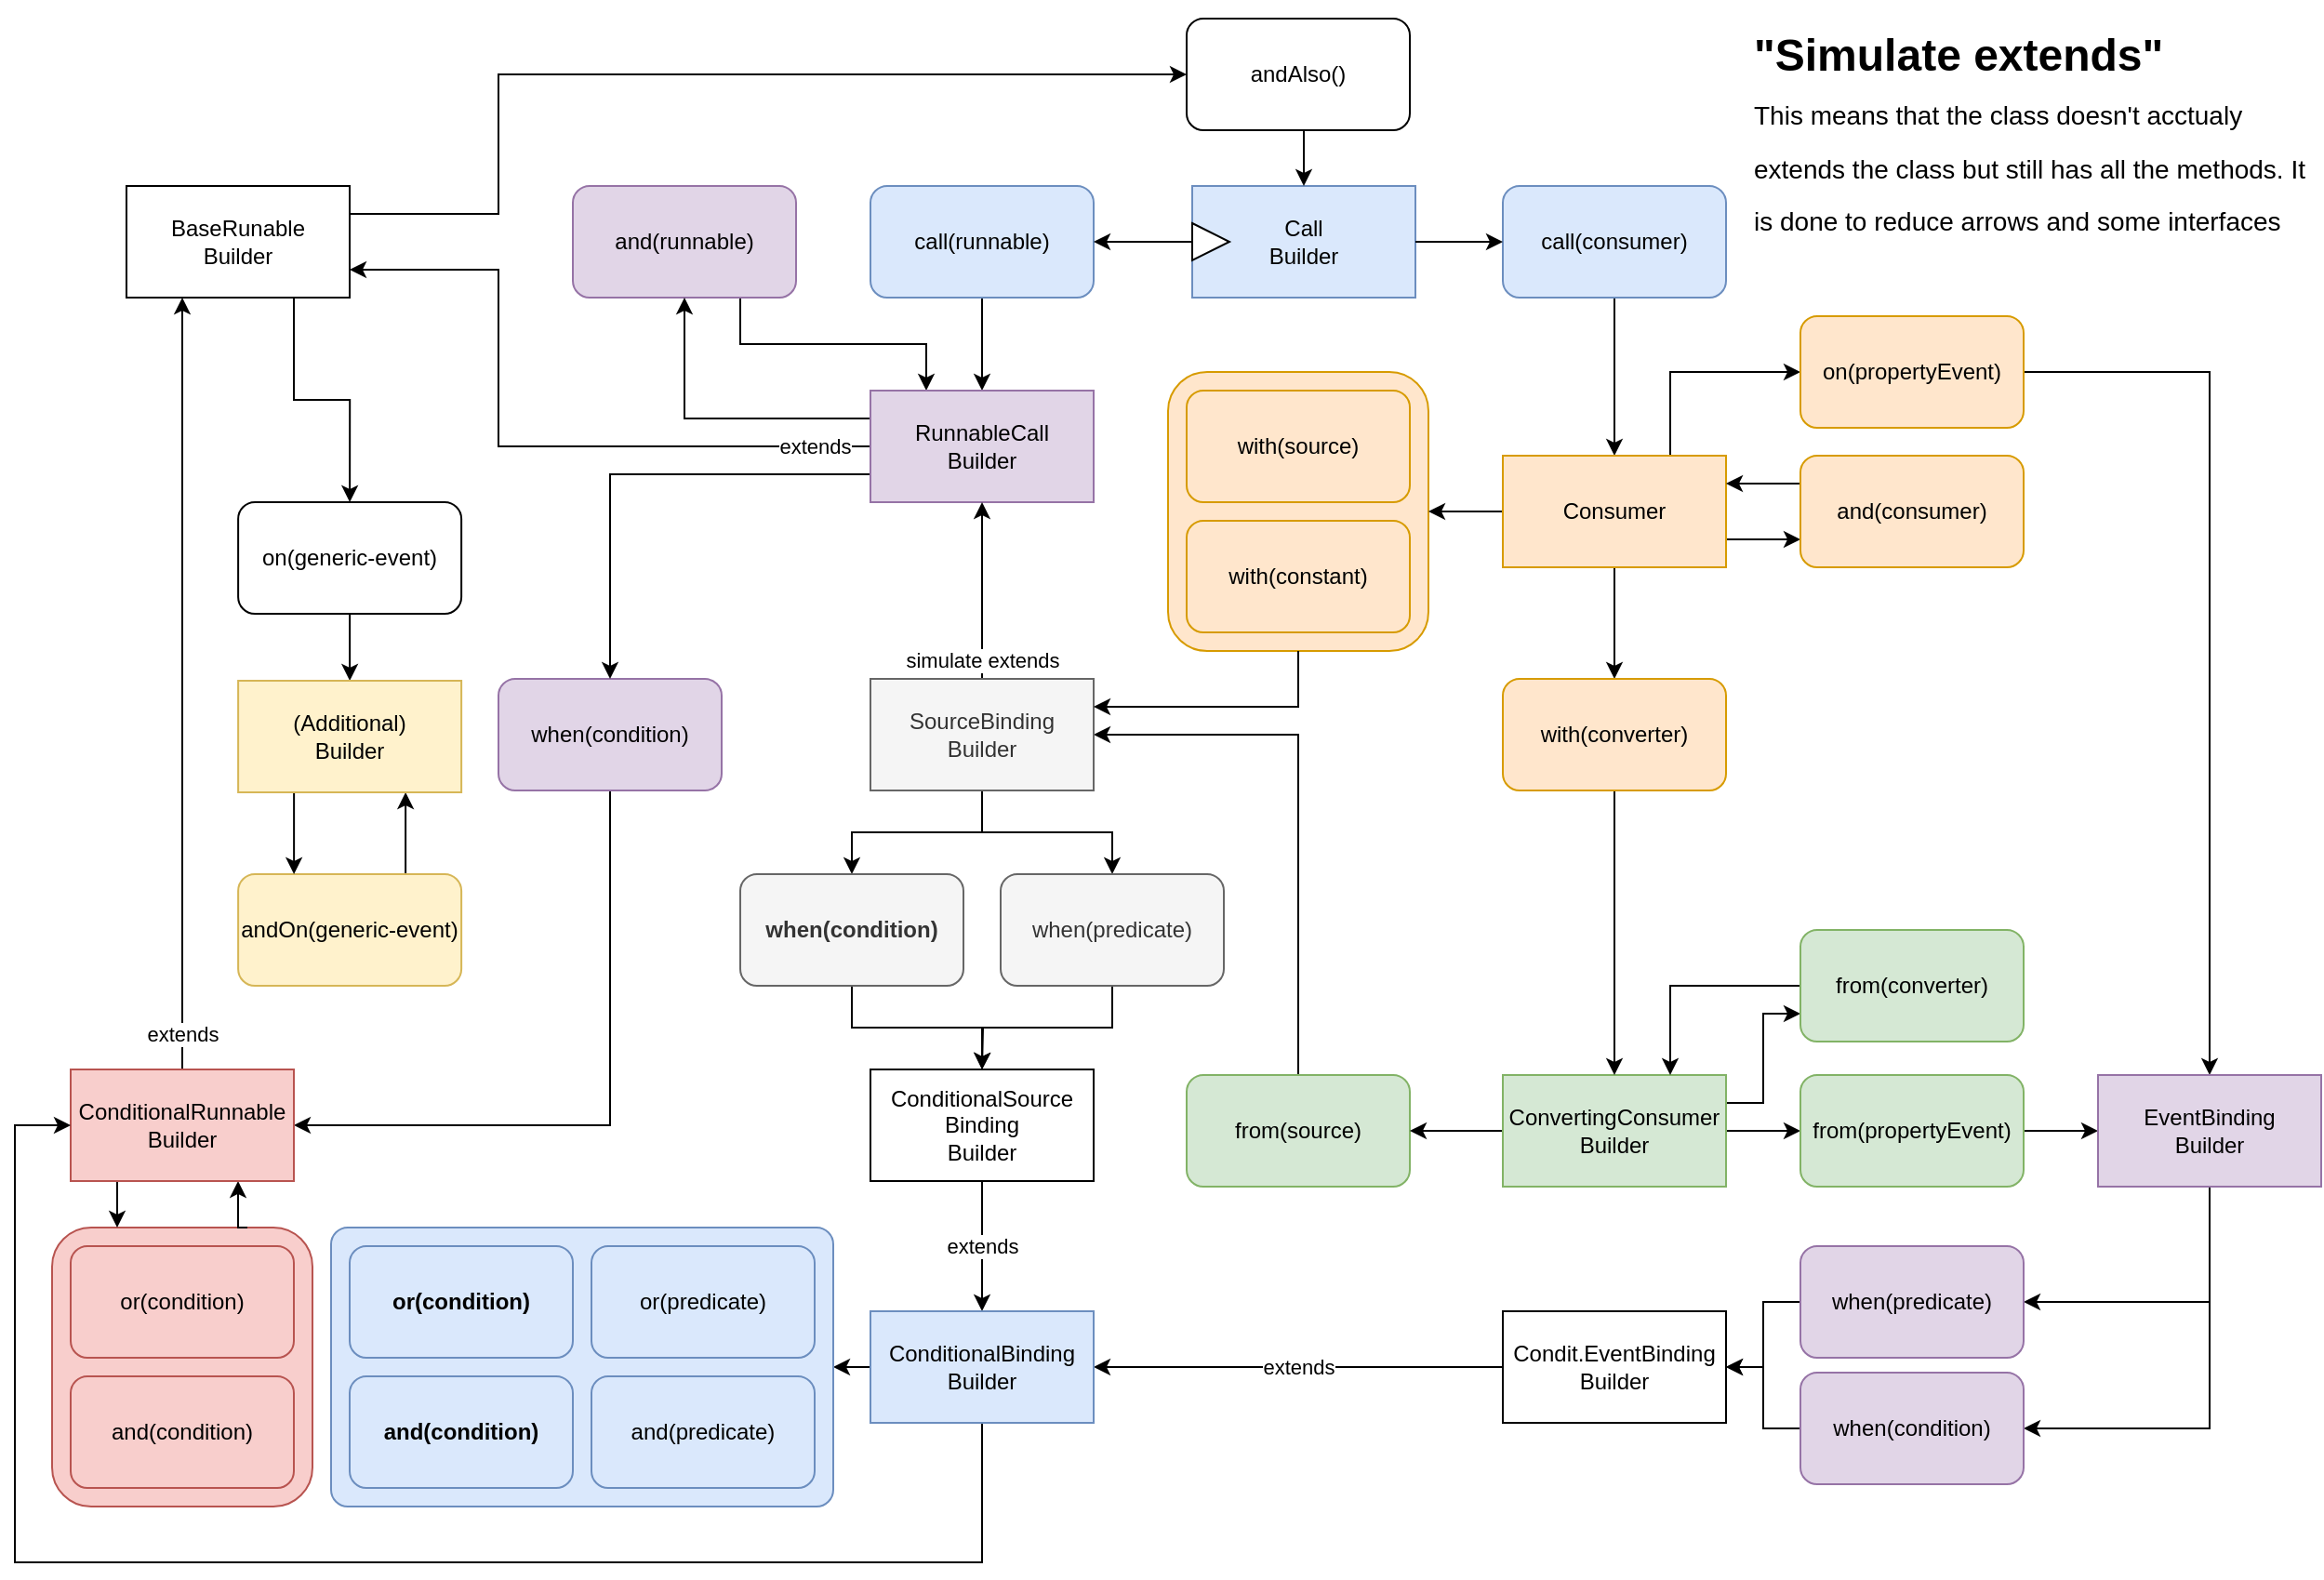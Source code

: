 <mxfile version="14.9.6" type="device"><diagram id="5MixZPjT1TOE63bzKLq1" name="Page-1"><mxGraphModel dx="2249" dy="942" grid="1" gridSize="10" guides="1" tooltips="1" connect="1" arrows="1" fold="1" page="1" pageScale="1" pageWidth="827" pageHeight="1169" background="none" math="0" shadow="0"><root><mxCell id="0"/><mxCell id="1" parent="0"/><mxCell id="UxgVuYauyWrYWwX7lSgW-103" value="Call&lt;br&gt;Builder" style="rounded=0;whiteSpace=wrap;html=1;fillColor=#dae8fc;strokeColor=#6c8ebf;" parent="1" vertex="1"><mxGeometry x="623" y="290" width="120" height="60" as="geometry"/></mxCell><mxCell id="UxgVuYauyWrYWwX7lSgW-108" style="edgeStyle=orthogonalEdgeStyle;curved=1;rounded=0;orthogonalLoop=1;jettySize=auto;html=1;exitX=0.5;exitY=1;exitDx=0;exitDy=0;entryX=0.5;entryY=0;entryDx=0;entryDy=0;" parent="1" source="UxgVuYauyWrYWwX7lSgW-46" target="UxgVuYauyWrYWwX7lSgW-107" edge="1"><mxGeometry relative="1" as="geometry"/></mxCell><mxCell id="UxgVuYauyWrYWwX7lSgW-46" value="call(consumer)" style="rounded=1;whiteSpace=wrap;html=1;fillColor=#dae8fc;strokeColor=#6c8ebf;" parent="1" vertex="1"><mxGeometry x="790" y="290" width="120" height="60" as="geometry"/></mxCell><mxCell id="UxgVuYauyWrYWwX7lSgW-208" style="edgeStyle=orthogonalEdgeStyle;rounded=0;orthogonalLoop=1;jettySize=auto;html=1;exitX=0.5;exitY=1;exitDx=0;exitDy=0;entryX=1;entryY=0.5;entryDx=0;entryDy=0;" parent="1" source="UxgVuYauyWrYWwX7lSgW-49" target="UxgVuYauyWrYWwX7lSgW-203" edge="1"><mxGeometry relative="1" as="geometry"><Array as="points"><mxPoint x="310" y="795"/></Array></mxGeometry></mxCell><mxCell id="UxgVuYauyWrYWwX7lSgW-49" value="when(condition)" style="rounded=1;whiteSpace=wrap;html=1;fillColor=#e1d5e7;strokeColor=#9673a6;" parent="1" vertex="1"><mxGeometry x="250" y="555" width="120" height="60" as="geometry"/></mxCell><mxCell id="UxgVuYauyWrYWwX7lSgW-147" style="edgeStyle=orthogonalEdgeStyle;curved=1;rounded=0;orthogonalLoop=1;jettySize=auto;html=1;exitX=0.5;exitY=1;exitDx=0;exitDy=0;entryX=0.5;entryY=0;entryDx=0;entryDy=0;" parent="1" source="UxgVuYauyWrYWwX7lSgW-51" target="UxgVuYauyWrYWwX7lSgW-145" edge="1"><mxGeometry relative="1" as="geometry"/></mxCell><mxCell id="UxgVuYauyWrYWwX7lSgW-51" value="on(generic-event)" style="rounded=1;whiteSpace=wrap;html=1;" parent="1" vertex="1"><mxGeometry x="110.06" y="460" width="120" height="60" as="geometry"/></mxCell><mxCell id="UxgVuYauyWrYWwX7lSgW-152" style="edgeStyle=orthogonalEdgeStyle;curved=1;rounded=0;orthogonalLoop=1;jettySize=auto;html=1;exitX=0.5;exitY=1;exitDx=0;exitDy=0;" parent="1" source="UxgVuYauyWrYWwX7lSgW-56" target="UxgVuYauyWrYWwX7lSgW-94" edge="1"><mxGeometry relative="1" as="geometry"/></mxCell><mxCell id="UxgVuYauyWrYWwX7lSgW-56" value="call(runnable)" style="rounded=1;whiteSpace=wrap;html=1;fillColor=#dae8fc;strokeColor=#6c8ebf;" parent="1" vertex="1"><mxGeometry x="450" y="290" width="120" height="60" as="geometry"/></mxCell><mxCell id="KfWSCny_-O3XW7ym5hlN-6" style="edgeStyle=orthogonalEdgeStyle;rounded=0;orthogonalLoop=1;jettySize=auto;html=1;exitX=0.75;exitY=1;exitDx=0;exitDy=0;entryX=0.25;entryY=0;entryDx=0;entryDy=0;" parent="1" source="UxgVuYauyWrYWwX7lSgW-63" target="UxgVuYauyWrYWwX7lSgW-94" edge="1"><mxGeometry relative="1" as="geometry"><Array as="points"><mxPoint x="380" y="375"/><mxPoint x="480" y="375"/></Array></mxGeometry></mxCell><mxCell id="UxgVuYauyWrYWwX7lSgW-63" value="and(runnable)" style="rounded=1;whiteSpace=wrap;html=1;fillColor=#e1d5e7;strokeColor=#9673a6;" parent="1" vertex="1"><mxGeometry x="290" y="290" width="120" height="60" as="geometry"/></mxCell><mxCell id="UxgVuYauyWrYWwX7lSgW-149" style="edgeStyle=orthogonalEdgeStyle;curved=1;rounded=0;orthogonalLoop=1;jettySize=auto;html=1;exitX=0.75;exitY=0;exitDx=0;exitDy=0;entryX=0.75;entryY=1;entryDx=0;entryDy=0;" parent="1" source="UxgVuYauyWrYWwX7lSgW-65" target="UxgVuYauyWrYWwX7lSgW-145" edge="1"><mxGeometry relative="1" as="geometry"/></mxCell><mxCell id="UxgVuYauyWrYWwX7lSgW-65" value="andOn(generic-event)" style="rounded=1;whiteSpace=wrap;html=1;fillColor=#fff2cc;strokeColor=#d6b656;" parent="1" vertex="1"><mxGeometry x="110.06" y="660" width="120" height="60" as="geometry"/></mxCell><mxCell id="UxgVuYauyWrYWwX7lSgW-66" value="" style="group;" parent="1" vertex="1" connectable="0"><mxGeometry x="10.0" y="850" width="140" height="150" as="geometry"/></mxCell><mxCell id="UxgVuYauyWrYWwX7lSgW-67" value="" style="rounded=1;whiteSpace=wrap;html=1;fillColor=#f8cecc;strokeColor=#b85450;" parent="UxgVuYauyWrYWwX7lSgW-66" vertex="1"><mxGeometry width="140" height="150" as="geometry"/></mxCell><mxCell id="UxgVuYauyWrYWwX7lSgW-68" value="and(condition)" style="rounded=1;whiteSpace=wrap;html=1;fillColor=#f8cecc;strokeColor=#b85450;" parent="UxgVuYauyWrYWwX7lSgW-66" vertex="1"><mxGeometry x="10" y="80" width="120" height="60" as="geometry"/></mxCell><mxCell id="UxgVuYauyWrYWwX7lSgW-69" value="or(condition)" style="rounded=1;whiteSpace=wrap;html=1;fillColor=#f8cecc;strokeColor=#b85450;" parent="UxgVuYauyWrYWwX7lSgW-66" vertex="1"><mxGeometry x="10" y="10" width="120" height="60" as="geometry"/></mxCell><mxCell id="UxgVuYauyWrYWwX7lSgW-71" value="" style="triangle;whiteSpace=wrap;html=1;" parent="1" vertex="1"><mxGeometry x="623" y="310" width="20" height="20" as="geometry"/></mxCell><mxCell id="UxgVuYauyWrYWwX7lSgW-174" style="edgeStyle=orthogonalEdgeStyle;rounded=0;orthogonalLoop=1;jettySize=auto;html=1;exitX=0.5;exitY=0;exitDx=0;exitDy=0;entryX=1;entryY=0.5;entryDx=0;entryDy=0;" parent="1" source="UxgVuYauyWrYWwX7lSgW-84" target="UxgVuYauyWrYWwX7lSgW-172" edge="1"><mxGeometry relative="1" as="geometry"/></mxCell><mxCell id="UxgVuYauyWrYWwX7lSgW-84" value="from(source)" style="rounded=1;whiteSpace=wrap;html=1;fillColor=#d5e8d4;strokeColor=#82b366;" parent="1" vertex="1"><mxGeometry x="620" y="768" width="120" height="60" as="geometry"/></mxCell><mxCell id="UxgVuYauyWrYWwX7lSgW-85" value="" style="group;" parent="1" vertex="1" connectable="0"><mxGeometry x="610" y="390" width="140" height="150" as="geometry"/></mxCell><mxCell id="UxgVuYauyWrYWwX7lSgW-86" value="" style="rounded=1;whiteSpace=wrap;html=1;fillColor=#ffe6cc;strokeColor=#d79b00;" parent="UxgVuYauyWrYWwX7lSgW-85" vertex="1"><mxGeometry width="140" height="150" as="geometry"/></mxCell><mxCell id="UxgVuYauyWrYWwX7lSgW-87" value="with(source)" style="rounded=1;whiteSpace=wrap;html=1;fillColor=#ffe6cc;strokeColor=#d79b00;" parent="UxgVuYauyWrYWwX7lSgW-85" vertex="1"><mxGeometry x="10" y="10" width="120" height="60" as="geometry"/></mxCell><mxCell id="UxgVuYauyWrYWwX7lSgW-88" value="with(constant)" style="rounded=1;whiteSpace=wrap;html=1;fillColor=#ffe6cc;strokeColor=#d79b00;" parent="UxgVuYauyWrYWwX7lSgW-85" vertex="1"><mxGeometry x="10" y="80" width="120" height="60" as="geometry"/></mxCell><mxCell id="UxgVuYauyWrYWwX7lSgW-204" value="extends" style="edgeStyle=orthogonalEdgeStyle;rounded=0;orthogonalLoop=1;jettySize=auto;html=1;exitX=0;exitY=0.5;exitDx=0;exitDy=0;entryX=1;entryY=0.75;entryDx=0;entryDy=0;" parent="1" source="UxgVuYauyWrYWwX7lSgW-94" target="UxgVuYauyWrYWwX7lSgW-196" edge="1"><mxGeometry x="-0.84" relative="1" as="geometry"><Array as="points"><mxPoint x="250" y="430"/><mxPoint x="250" y="335"/></Array><mxPoint as="offset"/></mxGeometry></mxCell><mxCell id="UxgVuYauyWrYWwX7lSgW-207" style="edgeStyle=orthogonalEdgeStyle;rounded=0;orthogonalLoop=1;jettySize=auto;html=1;exitX=0;exitY=0.75;exitDx=0;exitDy=0;" parent="1" source="UxgVuYauyWrYWwX7lSgW-94" target="UxgVuYauyWrYWwX7lSgW-49" edge="1"><mxGeometry relative="1" as="geometry"/></mxCell><mxCell id="KfWSCny_-O3XW7ym5hlN-5" style="edgeStyle=orthogonalEdgeStyle;rounded=0;orthogonalLoop=1;jettySize=auto;html=1;exitX=0;exitY=0.25;exitDx=0;exitDy=0;entryX=0.5;entryY=1;entryDx=0;entryDy=0;" parent="1" source="UxgVuYauyWrYWwX7lSgW-94" target="UxgVuYauyWrYWwX7lSgW-63" edge="1"><mxGeometry relative="1" as="geometry"/></mxCell><mxCell id="UxgVuYauyWrYWwX7lSgW-94" value="RunnableCall&lt;br&gt;Builder" style="rounded=0;whiteSpace=wrap;html=1;fillColor=#e1d5e7;strokeColor=#9673a6;" parent="1" vertex="1"><mxGeometry x="450" y="400" width="120" height="60" as="geometry"/></mxCell><mxCell id="UxgVuYauyWrYWwX7lSgW-104" style="edgeStyle=orthogonalEdgeStyle;curved=1;rounded=0;orthogonalLoop=1;jettySize=auto;html=1;exitX=0;exitY=0.5;exitDx=0;exitDy=0;entryX=1;entryY=0.5;entryDx=0;entryDy=0;" parent="1" source="UxgVuYauyWrYWwX7lSgW-103" target="UxgVuYauyWrYWwX7lSgW-56" edge="1"><mxGeometry relative="1" as="geometry"/></mxCell><mxCell id="UxgVuYauyWrYWwX7lSgW-105" style="edgeStyle=orthogonalEdgeStyle;curved=1;rounded=0;orthogonalLoop=1;jettySize=auto;html=1;exitX=1;exitY=0.5;exitDx=0;exitDy=0;" parent="1" source="UxgVuYauyWrYWwX7lSgW-103" target="UxgVuYauyWrYWwX7lSgW-46" edge="1"><mxGeometry relative="1" as="geometry"/></mxCell><mxCell id="UxgVuYauyWrYWwX7lSgW-109" style="edgeStyle=orthogonalEdgeStyle;curved=1;rounded=0;orthogonalLoop=1;jettySize=auto;html=1;exitX=0.5;exitY=1;exitDx=0;exitDy=0;entryX=0.5;entryY=0;entryDx=0;entryDy=0;" parent="1" source="UxgVuYauyWrYWwX7lSgW-107" target="UxgVuYauyWrYWwX7lSgW-77" edge="1"><mxGeometry relative="1" as="geometry"><mxPoint x="850" y="555" as="targetPoint"/></mxGeometry></mxCell><mxCell id="UxgVuYauyWrYWwX7lSgW-167" style="edgeStyle=orthogonalEdgeStyle;rounded=0;orthogonalLoop=1;jettySize=auto;html=1;exitX=0;exitY=0.5;exitDx=0;exitDy=0;entryX=1;entryY=0.5;entryDx=0;entryDy=0;" parent="1" source="UxgVuYauyWrYWwX7lSgW-107" target="UxgVuYauyWrYWwX7lSgW-86" edge="1"><mxGeometry relative="1" as="geometry"/></mxCell><mxCell id="KfWSCny_-O3XW7ym5hlN-2" style="edgeStyle=orthogonalEdgeStyle;rounded=0;orthogonalLoop=1;jettySize=auto;html=1;exitX=1;exitY=0.75;exitDx=0;exitDy=0;entryX=0;entryY=0.75;entryDx=0;entryDy=0;" parent="1" source="UxgVuYauyWrYWwX7lSgW-107" target="KfWSCny_-O3XW7ym5hlN-1" edge="1"><mxGeometry relative="1" as="geometry"/></mxCell><mxCell id="KfWSCny_-O3XW7ym5hlN-4" style="edgeStyle=orthogonalEdgeStyle;rounded=0;orthogonalLoop=1;jettySize=auto;html=1;exitX=0.75;exitY=0;exitDx=0;exitDy=0;entryX=0;entryY=0.5;entryDx=0;entryDy=0;" parent="1" source="UxgVuYauyWrYWwX7lSgW-107" target="UxgVuYauyWrYWwX7lSgW-181" edge="1"><mxGeometry relative="1" as="geometry"><Array as="points"><mxPoint x="880" y="390"/></Array></mxGeometry></mxCell><mxCell id="UxgVuYauyWrYWwX7lSgW-107" value="Consumer" style="rounded=0;whiteSpace=wrap;html=1;fillColor=#ffe6cc;strokeColor=#d79b00;" parent="1" vertex="1"><mxGeometry x="790" y="435" width="120" height="60" as="geometry"/></mxCell><mxCell id="UxgVuYauyWrYWwX7lSgW-130" style="edgeStyle=orthogonalEdgeStyle;curved=1;rounded=0;orthogonalLoop=1;jettySize=auto;html=1;exitX=0;exitY=0.5;exitDx=0;exitDy=0;entryX=1;entryY=0.5;entryDx=0;entryDy=0;" parent="1" source="UxgVuYauyWrYWwX7lSgW-113" target="UxgVuYauyWrYWwX7lSgW-84" edge="1"><mxGeometry relative="1" as="geometry"/></mxCell><mxCell id="UxgVuYauyWrYWwX7lSgW-185" style="edgeStyle=orthogonalEdgeStyle;rounded=0;orthogonalLoop=1;jettySize=auto;html=1;exitX=1;exitY=0.5;exitDx=0;exitDy=0;entryX=0;entryY=0.5;entryDx=0;entryDy=0;" parent="1" source="UxgVuYauyWrYWwX7lSgW-113" target="UxgVuYauyWrYWwX7lSgW-184" edge="1"><mxGeometry relative="1" as="geometry"/></mxCell><mxCell id="RtL8XKY_woXkQIzj7EKq-21" style="edgeStyle=orthogonalEdgeStyle;rounded=0;orthogonalLoop=1;jettySize=auto;html=1;exitX=1;exitY=0.25;exitDx=0;exitDy=0;entryX=0;entryY=0.75;entryDx=0;entryDy=0;" parent="1" source="UxgVuYauyWrYWwX7lSgW-113" target="RtL8XKY_woXkQIzj7EKq-20" edge="1"><mxGeometry relative="1" as="geometry"/></mxCell><mxCell id="UxgVuYauyWrYWwX7lSgW-113" value="ConvertingConsumer&lt;br&gt;Builder" style="rounded=0;whiteSpace=wrap;html=1;fillColor=#d5e8d4;strokeColor=#82b366;" parent="1" vertex="1"><mxGeometry x="790" y="768" width="120" height="60" as="geometry"/></mxCell><mxCell id="UxgVuYauyWrYWwX7lSgW-201" style="edgeStyle=orthogonalEdgeStyle;rounded=0;orthogonalLoop=1;jettySize=auto;html=1;exitX=0.5;exitY=1;exitDx=0;exitDy=0;entryX=0.5;entryY=0;entryDx=0;entryDy=0;" parent="1" source="UxgVuYauyWrYWwX7lSgW-126" target="UxgVuYauyWrYWwX7lSgW-103" edge="1"><mxGeometry relative="1" as="geometry"/></mxCell><mxCell id="UxgVuYauyWrYWwX7lSgW-126" value="andAlso()" style="rounded=1;whiteSpace=wrap;html=1;" parent="1" vertex="1"><mxGeometry x="620" y="200" width="120" height="60" as="geometry"/></mxCell><mxCell id="UxgVuYauyWrYWwX7lSgW-163" style="edgeStyle=orthogonalEdgeStyle;rounded=0;orthogonalLoop=1;jettySize=auto;html=1;exitX=0.25;exitY=1;exitDx=0;exitDy=0;entryX=0.25;entryY=0;entryDx=0;entryDy=0;" parent="1" source="UxgVuYauyWrYWwX7lSgW-203" target="UxgVuYauyWrYWwX7lSgW-67" edge="1"><mxGeometry relative="1" as="geometry"><mxPoint x="65" y="835" as="sourcePoint"/></mxGeometry></mxCell><mxCell id="UxgVuYauyWrYWwX7lSgW-148" style="edgeStyle=orthogonalEdgeStyle;curved=1;rounded=0;orthogonalLoop=1;jettySize=auto;html=1;exitX=0.25;exitY=1;exitDx=0;exitDy=0;entryX=0.25;entryY=0;entryDx=0;entryDy=0;" parent="1" source="UxgVuYauyWrYWwX7lSgW-145" target="UxgVuYauyWrYWwX7lSgW-65" edge="1"><mxGeometry relative="1" as="geometry"/></mxCell><mxCell id="UxgVuYauyWrYWwX7lSgW-145" value="(Additional)&lt;br&gt;Builder" style="rounded=0;whiteSpace=wrap;html=1;fillColor=#fff2cc;strokeColor=#d6b656;" parent="1" vertex="1"><mxGeometry x="110.06" y="556" width="120" height="60" as="geometry"/></mxCell><mxCell id="UxgVuYauyWrYWwX7lSgW-164" style="edgeStyle=orthogonalEdgeStyle;rounded=0;orthogonalLoop=1;jettySize=auto;html=1;exitX=0.75;exitY=0;exitDx=0;exitDy=0;entryX=0.75;entryY=1;entryDx=0;entryDy=0;" parent="1" source="UxgVuYauyWrYWwX7lSgW-67" target="UxgVuYauyWrYWwX7lSgW-203" edge="1"><mxGeometry relative="1" as="geometry"><mxPoint x="95" y="835" as="targetPoint"/></mxGeometry></mxCell><mxCell id="UxgVuYauyWrYWwX7lSgW-178" value="simulate extends" style="edgeStyle=orthogonalEdgeStyle;rounded=0;orthogonalLoop=1;jettySize=auto;html=1;" parent="1" source="UxgVuYauyWrYWwX7lSgW-172" target="UxgVuYauyWrYWwX7lSgW-94" edge="1"><mxGeometry x="-0.778" relative="1" as="geometry"><mxPoint as="offset"/></mxGeometry></mxCell><mxCell id="UxgVuYauyWrYWwX7lSgW-179" style="edgeStyle=orthogonalEdgeStyle;rounded=0;orthogonalLoop=1;jettySize=auto;html=1;exitX=0.5;exitY=1;exitDx=0;exitDy=0;entryX=0.5;entryY=0;entryDx=0;entryDy=0;" parent="1" source="UxgVuYauyWrYWwX7lSgW-172" target="UxgVuYauyWrYWwX7lSgW-176" edge="1"><mxGeometry relative="1" as="geometry"/></mxCell><mxCell id="UxgVuYauyWrYWwX7lSgW-212" style="edgeStyle=orthogonalEdgeStyle;rounded=0;orthogonalLoop=1;jettySize=auto;html=1;exitX=0.5;exitY=1;exitDx=0;exitDy=0;" parent="1" source="UxgVuYauyWrYWwX7lSgW-172" target="UxgVuYauyWrYWwX7lSgW-211" edge="1"><mxGeometry relative="1" as="geometry"/></mxCell><mxCell id="UxgVuYauyWrYWwX7lSgW-172" value="SourceBinding&lt;br&gt;Builder" style="rounded=0;whiteSpace=wrap;html=1;fillColor=#f5f5f5;strokeColor=#666666;fontColor=#333333;" parent="1" vertex="1"><mxGeometry x="450" y="555" width="120" height="60" as="geometry"/></mxCell><mxCell id="UxgVuYauyWrYWwX7lSgW-173" style="edgeStyle=orthogonalEdgeStyle;rounded=0;orthogonalLoop=1;jettySize=auto;html=1;exitX=0.5;exitY=1;exitDx=0;exitDy=0;entryX=1;entryY=0.25;entryDx=0;entryDy=0;" parent="1" source="UxgVuYauyWrYWwX7lSgW-86" target="UxgVuYauyWrYWwX7lSgW-172" edge="1"><mxGeometry relative="1" as="geometry"/></mxCell><mxCell id="UxgVuYauyWrYWwX7lSgW-215" style="edgeStyle=orthogonalEdgeStyle;rounded=0;orthogonalLoop=1;jettySize=auto;html=1;exitX=0.5;exitY=1;exitDx=0;exitDy=0;" parent="1" source="UxgVuYauyWrYWwX7lSgW-176" edge="1"><mxGeometry relative="1" as="geometry"><mxPoint x="510" y="765" as="targetPoint"/></mxGeometry></mxCell><mxCell id="UxgVuYauyWrYWwX7lSgW-176" value="when(predicate)" style="rounded=1;whiteSpace=wrap;html=1;fillColor=#f5f5f5;strokeColor=#666666;fontColor=#333333;" parent="1" vertex="1"><mxGeometry x="520" y="660" width="120" height="60" as="geometry"/></mxCell><mxCell id="RtL8XKY_woXkQIzj7EKq-3" style="edgeStyle=orthogonalEdgeStyle;rounded=0;orthogonalLoop=1;jettySize=auto;html=1;exitX=1;exitY=0.5;exitDx=0;exitDy=0;entryX=0.5;entryY=0;entryDx=0;entryDy=0;" parent="1" source="UxgVuYauyWrYWwX7lSgW-181" target="RtL8XKY_woXkQIzj7EKq-1" edge="1"><mxGeometry relative="1" as="geometry"/></mxCell><mxCell id="UxgVuYauyWrYWwX7lSgW-181" value="on(propertyEvent)" style="rounded=1;whiteSpace=wrap;html=1;fillColor=#ffe6cc;strokeColor=#d79b00;" parent="1" vertex="1"><mxGeometry x="950" y="360" width="120" height="60" as="geometry"/></mxCell><mxCell id="RtL8XKY_woXkQIzj7EKq-13" style="edgeStyle=orthogonalEdgeStyle;rounded=0;orthogonalLoop=1;jettySize=auto;html=1;exitX=1;exitY=0.5;exitDx=0;exitDy=0;" parent="1" source="UxgVuYauyWrYWwX7lSgW-184" target="RtL8XKY_woXkQIzj7EKq-1" edge="1"><mxGeometry relative="1" as="geometry"/></mxCell><mxCell id="UxgVuYauyWrYWwX7lSgW-184" value="from(propertyEvent)" style="rounded=1;whiteSpace=wrap;html=1;fillColor=#d5e8d4;strokeColor=#82b366;" parent="1" vertex="1"><mxGeometry x="950" y="768" width="120" height="60" as="geometry"/></mxCell><mxCell id="RtL8XKY_woXkQIzj7EKq-16" value="extends" style="edgeStyle=orthogonalEdgeStyle;rounded=0;orthogonalLoop=1;jettySize=auto;html=1;exitX=0.5;exitY=1;exitDx=0;exitDy=0;entryX=0.5;entryY=0;entryDx=0;entryDy=0;" parent="1" source="UxgVuYauyWrYWwX7lSgW-190" target="RtL8XKY_woXkQIzj7EKq-14" edge="1"><mxGeometry relative="1" as="geometry"/></mxCell><mxCell id="UxgVuYauyWrYWwX7lSgW-190" value="ConditionalSource&lt;br&gt;Binding&lt;br&gt;Builder" style="rounded=0;whiteSpace=wrap;html=1;" parent="1" vertex="1"><mxGeometry x="450" y="765" width="120" height="60" as="geometry"/></mxCell><mxCell id="UxgVuYauyWrYWwX7lSgW-198" style="edgeStyle=orthogonalEdgeStyle;rounded=0;orthogonalLoop=1;jettySize=auto;html=1;exitX=0.75;exitY=1;exitDx=0;exitDy=0;entryX=0.5;entryY=0;entryDx=0;entryDy=0;" parent="1" source="UxgVuYauyWrYWwX7lSgW-196" target="UxgVuYauyWrYWwX7lSgW-51" edge="1"><mxGeometry relative="1" as="geometry"><mxPoint x="240" y="510" as="targetPoint"/></mxGeometry></mxCell><mxCell id="UxgVuYauyWrYWwX7lSgW-202" style="edgeStyle=orthogonalEdgeStyle;rounded=0;orthogonalLoop=1;jettySize=auto;html=1;exitX=1;exitY=0.25;exitDx=0;exitDy=0;entryX=0;entryY=0.5;entryDx=0;entryDy=0;" parent="1" source="UxgVuYauyWrYWwX7lSgW-196" target="UxgVuYauyWrYWwX7lSgW-126" edge="1"><mxGeometry relative="1" as="geometry"><Array as="points"><mxPoint x="250" y="305"/><mxPoint x="250" y="230"/></Array></mxGeometry></mxCell><mxCell id="UxgVuYauyWrYWwX7lSgW-196" value="BaseRunable&lt;br&gt;Builder" style="rounded=0;whiteSpace=wrap;html=1;" parent="1" vertex="1"><mxGeometry x="50" y="290" width="120" height="60" as="geometry"/></mxCell><mxCell id="UxgVuYauyWrYWwX7lSgW-206" value="extends" style="edgeStyle=orthogonalEdgeStyle;rounded=0;orthogonalLoop=1;jettySize=auto;html=1;exitX=0.5;exitY=0;exitDx=0;exitDy=0;entryX=0.25;entryY=1;entryDx=0;entryDy=0;" parent="1" source="UxgVuYauyWrYWwX7lSgW-203" target="UxgVuYauyWrYWwX7lSgW-196" edge="1"><mxGeometry x="-0.905" relative="1" as="geometry"><mxPoint as="offset"/></mxGeometry></mxCell><mxCell id="UxgVuYauyWrYWwX7lSgW-203" value="ConditionalRunnable&lt;br&gt;Builder" style="rounded=0;whiteSpace=wrap;html=1;fillColor=#f8cecc;strokeColor=#b85450;" parent="1" vertex="1"><mxGeometry x="20" y="765" width="120" height="60" as="geometry"/></mxCell><mxCell id="UxgVuYauyWrYWwX7lSgW-214" style="edgeStyle=orthogonalEdgeStyle;rounded=0;orthogonalLoop=1;jettySize=auto;html=1;exitX=0.5;exitY=1;exitDx=0;exitDy=0;entryX=0.5;entryY=0;entryDx=0;entryDy=0;" parent="1" source="UxgVuYauyWrYWwX7lSgW-211" target="UxgVuYauyWrYWwX7lSgW-190" edge="1"><mxGeometry relative="1" as="geometry"/></mxCell><mxCell id="UxgVuYauyWrYWwX7lSgW-211" value="when(condition)" style="rounded=1;whiteSpace=wrap;html=1;fillColor=#f5f5f5;strokeColor=#666666;fontColor=#333333;fontStyle=1" parent="1" vertex="1"><mxGeometry x="380" y="660" width="120" height="60" as="geometry"/></mxCell><mxCell id="UxgVuYauyWrYWwX7lSgW-219" style="edgeStyle=orthogonalEdgeStyle;rounded=0;orthogonalLoop=1;jettySize=auto;html=1;exitX=0.5;exitY=1;exitDx=0;exitDy=0;" parent="1" source="UxgVuYauyWrYWwX7lSgW-77" target="UxgVuYauyWrYWwX7lSgW-113" edge="1"><mxGeometry relative="1" as="geometry"/></mxCell><mxCell id="UxgVuYauyWrYWwX7lSgW-77" value="with(converter)" style="rounded=1;whiteSpace=wrap;html=1;fillColor=#ffe6cc;strokeColor=#d79b00;" parent="1" vertex="1"><mxGeometry x="790" y="555" width="120" height="60" as="geometry"/></mxCell><mxCell id="KfWSCny_-O3XW7ym5hlN-3" style="edgeStyle=orthogonalEdgeStyle;rounded=0;orthogonalLoop=1;jettySize=auto;html=1;exitX=0;exitY=0.25;exitDx=0;exitDy=0;entryX=1;entryY=0.25;entryDx=0;entryDy=0;" parent="1" source="KfWSCny_-O3XW7ym5hlN-1" target="UxgVuYauyWrYWwX7lSgW-107" edge="1"><mxGeometry relative="1" as="geometry"><Array as="points"><mxPoint x="960" y="450"/><mxPoint x="960" y="450"/></Array></mxGeometry></mxCell><mxCell id="KfWSCny_-O3XW7ym5hlN-1" value="and(consumer)" style="rounded=1;whiteSpace=wrap;html=1;fillColor=#ffe6cc;strokeColor=#d79b00;" parent="1" vertex="1"><mxGeometry x="950" y="435" width="120" height="60" as="geometry"/></mxCell><mxCell id="RtL8XKY_woXkQIzj7EKq-11" style="edgeStyle=orthogonalEdgeStyle;rounded=0;orthogonalLoop=1;jettySize=auto;html=1;exitX=0.5;exitY=1;exitDx=0;exitDy=0;entryX=1;entryY=0.5;entryDx=0;entryDy=0;" parent="1" source="RtL8XKY_woXkQIzj7EKq-1" target="RtL8XKY_woXkQIzj7EKq-4" edge="1"><mxGeometry relative="1" as="geometry"/></mxCell><mxCell id="RtL8XKY_woXkQIzj7EKq-12" style="edgeStyle=orthogonalEdgeStyle;rounded=0;orthogonalLoop=1;jettySize=auto;html=1;exitX=0.5;exitY=1;exitDx=0;exitDy=0;entryX=1;entryY=0.5;entryDx=0;entryDy=0;" parent="1" source="RtL8XKY_woXkQIzj7EKq-1" target="RtL8XKY_woXkQIzj7EKq-9" edge="1"><mxGeometry relative="1" as="geometry"><Array as="points"><mxPoint x="1170" y="958"/></Array></mxGeometry></mxCell><mxCell id="RtL8XKY_woXkQIzj7EKq-1" value="EventBinding&lt;br&gt;Builder" style="rounded=0;whiteSpace=wrap;html=1;fillColor=#e1d5e7;strokeColor=#9673a6;" parent="1" vertex="1"><mxGeometry x="1110" y="768" width="120" height="60" as="geometry"/></mxCell><mxCell id="RtL8XKY_woXkQIzj7EKq-6" style="edgeStyle=orthogonalEdgeStyle;rounded=0;orthogonalLoop=1;jettySize=auto;html=1;exitX=0;exitY=0.5;exitDx=0;exitDy=0;entryX=1;entryY=0.5;entryDx=0;entryDy=0;" parent="1" source="RtL8XKY_woXkQIzj7EKq-4" target="RtL8XKY_woXkQIzj7EKq-7" edge="1"><mxGeometry relative="1" as="geometry"><mxPoint x="1000" y="890" as="targetPoint"/></mxGeometry></mxCell><mxCell id="RtL8XKY_woXkQIzj7EKq-4" value="when(predicate)" style="rounded=1;whiteSpace=wrap;html=1;fillColor=#e1d5e7;strokeColor=#9673a6;" parent="1" vertex="1"><mxGeometry x="950" y="860" width="120" height="60" as="geometry"/></mxCell><mxCell id="RtL8XKY_woXkQIzj7EKq-17" value="extends" style="edgeStyle=orthogonalEdgeStyle;rounded=0;orthogonalLoop=1;jettySize=auto;html=1;exitX=0;exitY=0.5;exitDx=0;exitDy=0;entryX=1;entryY=0.5;entryDx=0;entryDy=0;" parent="1" source="RtL8XKY_woXkQIzj7EKq-7" target="RtL8XKY_woXkQIzj7EKq-14" edge="1"><mxGeometry relative="1" as="geometry"/></mxCell><mxCell id="RtL8XKY_woXkQIzj7EKq-7" value="Condit.EventBinding&lt;br&gt;Builder" style="rounded=0;whiteSpace=wrap;html=1;" parent="1" vertex="1"><mxGeometry x="790" y="895" width="120" height="60" as="geometry"/></mxCell><mxCell id="RtL8XKY_woXkQIzj7EKq-10" style="edgeStyle=orthogonalEdgeStyle;rounded=0;orthogonalLoop=1;jettySize=auto;html=1;exitX=0;exitY=0.5;exitDx=0;exitDy=0;entryX=1;entryY=0.5;entryDx=0;entryDy=0;" parent="1" source="RtL8XKY_woXkQIzj7EKq-9" target="RtL8XKY_woXkQIzj7EKq-7" edge="1"><mxGeometry relative="1" as="geometry"/></mxCell><mxCell id="RtL8XKY_woXkQIzj7EKq-9" value="when(condition)" style="rounded=1;whiteSpace=wrap;html=1;fillColor=#e1d5e7;strokeColor=#9673a6;" parent="1" vertex="1"><mxGeometry x="950" y="928" width="120" height="60" as="geometry"/></mxCell><mxCell id="RtL8XKY_woXkQIzj7EKq-19" style="edgeStyle=orthogonalEdgeStyle;rounded=0;orthogonalLoop=1;jettySize=auto;html=1;exitX=0.5;exitY=1;exitDx=0;exitDy=0;entryX=1;entryY=0.5;entryDx=0;entryDy=0;" parent="1" source="RtL8XKY_woXkQIzj7EKq-14" target="UxgVuYauyWrYWwX7lSgW-187" edge="1"><mxGeometry relative="1" as="geometry"><Array as="points"><mxPoint x="510" y="925"/></Array></mxGeometry></mxCell><mxCell id="3ugLmiQy7x6tADE10V-A-1" style="edgeStyle=orthogonalEdgeStyle;rounded=0;orthogonalLoop=1;jettySize=auto;html=1;exitX=0.5;exitY=1;exitDx=0;exitDy=0;entryX=0;entryY=0.5;entryDx=0;entryDy=0;" edge="1" parent="1" source="RtL8XKY_woXkQIzj7EKq-14" target="UxgVuYauyWrYWwX7lSgW-203"><mxGeometry relative="1" as="geometry"><Array as="points"><mxPoint x="510" y="1030"/><mxPoint x="-10" y="1030"/><mxPoint x="-10" y="795"/></Array></mxGeometry></mxCell><mxCell id="RtL8XKY_woXkQIzj7EKq-14" value="ConditionalBinding&lt;br&gt;Builder" style="rounded=0;whiteSpace=wrap;html=1;fillColor=#dae8fc;strokeColor=#6c8ebf;" parent="1" vertex="1"><mxGeometry x="450" y="895" width="120" height="60" as="geometry"/></mxCell><mxCell id="RtL8XKY_woXkQIzj7EKq-18" value="" style="group;" parent="1" vertex="1" connectable="0"><mxGeometry x="160" y="850" width="270" height="150" as="geometry"/></mxCell><mxCell id="UxgVuYauyWrYWwX7lSgW-187" value="" style="rounded=1;whiteSpace=wrap;html=1;fillColor=#dae8fc;strokeColor=#6c8ebf;arcSize=6;" parent="RtL8XKY_woXkQIzj7EKq-18" vertex="1"><mxGeometry width="270" height="150" as="geometry"/></mxCell><mxCell id="UxgVuYauyWrYWwX7lSgW-188" value="and(predicate)" style="rounded=1;whiteSpace=wrap;html=1;fillColor=#dae8fc;strokeColor=#6c8ebf;" parent="RtL8XKY_woXkQIzj7EKq-18" vertex="1"><mxGeometry x="140" y="80" width="120" height="60" as="geometry"/></mxCell><mxCell id="UxgVuYauyWrYWwX7lSgW-189" value="or(predicate)" style="rounded=1;whiteSpace=wrap;html=1;fillColor=#dae8fc;strokeColor=#6c8ebf;" parent="RtL8XKY_woXkQIzj7EKq-18" vertex="1"><mxGeometry x="140" y="10" width="120" height="60" as="geometry"/></mxCell><mxCell id="UxgVuYauyWrYWwX7lSgW-209" value="and(condition)" style="rounded=1;whiteSpace=wrap;html=1;fillColor=#dae8fc;strokeColor=#6c8ebf;fontStyle=1" parent="RtL8XKY_woXkQIzj7EKq-18" vertex="1"><mxGeometry x="10" y="80" width="120" height="60" as="geometry"/></mxCell><mxCell id="UxgVuYauyWrYWwX7lSgW-210" value="or(condition)" style="rounded=1;whiteSpace=wrap;html=1;fillColor=#dae8fc;strokeColor=#6c8ebf;fontStyle=1" parent="RtL8XKY_woXkQIzj7EKq-18" vertex="1"><mxGeometry x="10" y="10" width="120" height="60" as="geometry"/></mxCell><mxCell id="RtL8XKY_woXkQIzj7EKq-22" style="edgeStyle=orthogonalEdgeStyle;rounded=0;orthogonalLoop=1;jettySize=auto;html=1;exitX=0;exitY=0.5;exitDx=0;exitDy=0;entryX=0.75;entryY=0;entryDx=0;entryDy=0;" parent="1" source="RtL8XKY_woXkQIzj7EKq-20" target="UxgVuYauyWrYWwX7lSgW-113" edge="1"><mxGeometry relative="1" as="geometry"/></mxCell><mxCell id="RtL8XKY_woXkQIzj7EKq-20" value="from(converter)" style="rounded=1;whiteSpace=wrap;html=1;fillColor=#d5e8d4;strokeColor=#82b366;" parent="1" vertex="1"><mxGeometry x="950" y="690" width="120" height="60" as="geometry"/></mxCell><mxCell id="RtL8XKY_woXkQIzj7EKq-23" value="&lt;h1&gt;&lt;span&gt;&quot;Simulate extends&quot;&lt;br&gt;&lt;/span&gt;&lt;font style=&quot;font-size: 14px ; font-weight: normal&quot;&gt;This means that the class doesn't acctualy extends the class but still has all the methods. It is done to reduce arrows and some interfaces&lt;/font&gt;&lt;/h1&gt;" style="text;html=1;strokeColor=none;fillColor=none;spacing=5;spacingTop=-20;whiteSpace=wrap;overflow=hidden;rounded=0;" parent="1" vertex="1"><mxGeometry x="920" y="200" width="310" height="120" as="geometry"/></mxCell></root></mxGraphModel></diagram></mxfile>